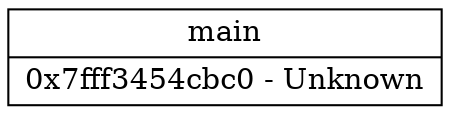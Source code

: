 digraph "Memory Dump" {
	node [shape=record]
	rankdir=LR
	"0x7fff3454cbc0" [label="main|0x7fff3454cbc0 - Unknown"]
}